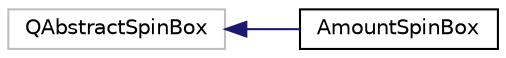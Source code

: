 digraph "Graphical Class Hierarchy"
{
 // LATEX_PDF_SIZE
  edge [fontname="Helvetica",fontsize="10",labelfontname="Helvetica",labelfontsize="10"];
  node [fontname="Helvetica",fontsize="10",shape=record];
  rankdir="LR";
  Node317 [label="QAbstractSpinBox",height=0.2,width=0.4,color="grey75", fillcolor="white", style="filled",tooltip=" "];
  Node317 -> Node0 [dir="back",color="midnightblue",fontsize="10",style="solid",fontname="Helvetica"];
  Node0 [label="AmountSpinBox",height=0.2,width=0.4,color="black", fillcolor="white", style="filled",URL="$class_amount_spin_box.html",tooltip=" "];
}
